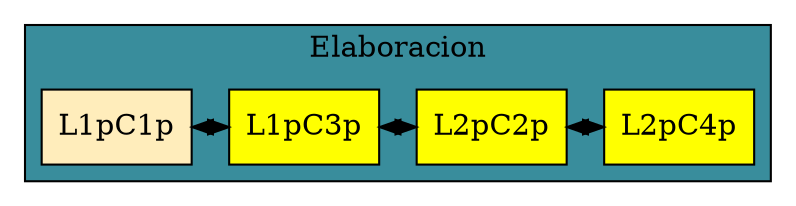 
            digraph L{
    node[shape=box fillcolor="#FFEDBB" style=filled]
    
    subgraph cluster_p{
        label="Elaboracion"
        bgcolor="#398D9C"
        raiz[label=L1pC1p]
        edge[dir="both"]
            
        Columna1[label=L1pC3p,group=1,fillcolor=yellow];

        
        Columna2[label=L2pC2p,group=2,fillcolor=yellow];

        
        Columna3[label=L2pC4p,group=3,fillcolor=yellow];

        
            Columna1->Columna2
            
            Columna2->Columna3
            
        raiz->Columna1
        {rank=same;raiz;
            Columna1;
            Columna2;
            Columna3;}
    }
}
            